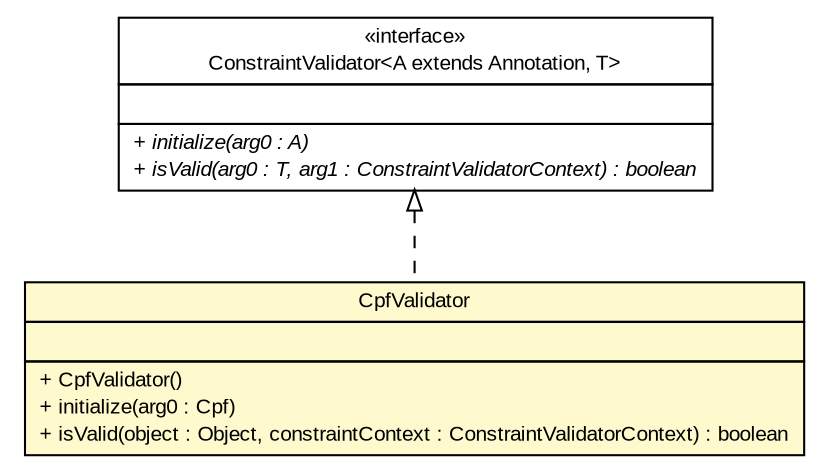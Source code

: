 #!/usr/local/bin/dot
#
# Class diagram 
# Generated by UMLGraph version R5_6 (http://www.umlgraph.org/)
#

digraph G {
	edge [fontname="arial",fontsize=10,labelfontname="arial",labelfontsize=10];
	node [fontname="arial",fontsize=10,shape=plaintext];
	nodesep=0.25;
	ranksep=0.5;
	// br.gov.to.sefaz.business.service.validation.custom.CpfValidator
	c81166 [label=<<table title="br.gov.to.sefaz.business.service.validation.custom.CpfValidator" border="0" cellborder="1" cellspacing="0" cellpadding="2" port="p" bgcolor="lemonChiffon" href="./CpfValidator.html">
		<tr><td><table border="0" cellspacing="0" cellpadding="1">
<tr><td align="center" balign="center"> CpfValidator </td></tr>
		</table></td></tr>
		<tr><td><table border="0" cellspacing="0" cellpadding="1">
<tr><td align="left" balign="left">  </td></tr>
		</table></td></tr>
		<tr><td><table border="0" cellspacing="0" cellpadding="1">
<tr><td align="left" balign="left"> + CpfValidator() </td></tr>
<tr><td align="left" balign="left"> + initialize(arg0 : Cpf) </td></tr>
<tr><td align="left" balign="left"> + isValid(object : Object, constraintContext : ConstraintValidatorContext) : boolean </td></tr>
		</table></td></tr>
		</table>>, URL="./CpfValidator.html", fontname="arial", fontcolor="black", fontsize=10.0];
	//br.gov.to.sefaz.business.service.validation.custom.CpfValidator implements javax.validation.ConstraintValidator<A extends java.lang.annotation.Annotation, T>
	c81552:p -> c81166:p [dir=back,arrowtail=empty,style=dashed];
	// javax.validation.ConstraintValidator<A extends java.lang.annotation.Annotation, T>
	c81552 [label=<<table title="javax.validation.ConstraintValidator" border="0" cellborder="1" cellspacing="0" cellpadding="2" port="p" href="http://java.sun.com/j2se/1.4.2/docs/api/javax/validation/ConstraintValidator.html">
		<tr><td><table border="0" cellspacing="0" cellpadding="1">
<tr><td align="center" balign="center"> &#171;interface&#187; </td></tr>
<tr><td align="center" balign="center"> ConstraintValidator&lt;A extends Annotation, T&gt; </td></tr>
		</table></td></tr>
		<tr><td><table border="0" cellspacing="0" cellpadding="1">
<tr><td align="left" balign="left">  </td></tr>
		</table></td></tr>
		<tr><td><table border="0" cellspacing="0" cellpadding="1">
<tr><td align="left" balign="left"><font face="arial italic" point-size="10.0"> + initialize(arg0 : A) </font></td></tr>
<tr><td align="left" balign="left"><font face="arial italic" point-size="10.0"> + isValid(arg0 : T, arg1 : ConstraintValidatorContext) : boolean </font></td></tr>
		</table></td></tr>
		</table>>, URL="http://java.sun.com/j2se/1.4.2/docs/api/javax/validation/ConstraintValidator.html", fontname="arial", fontcolor="black", fontsize=10.0];
}

